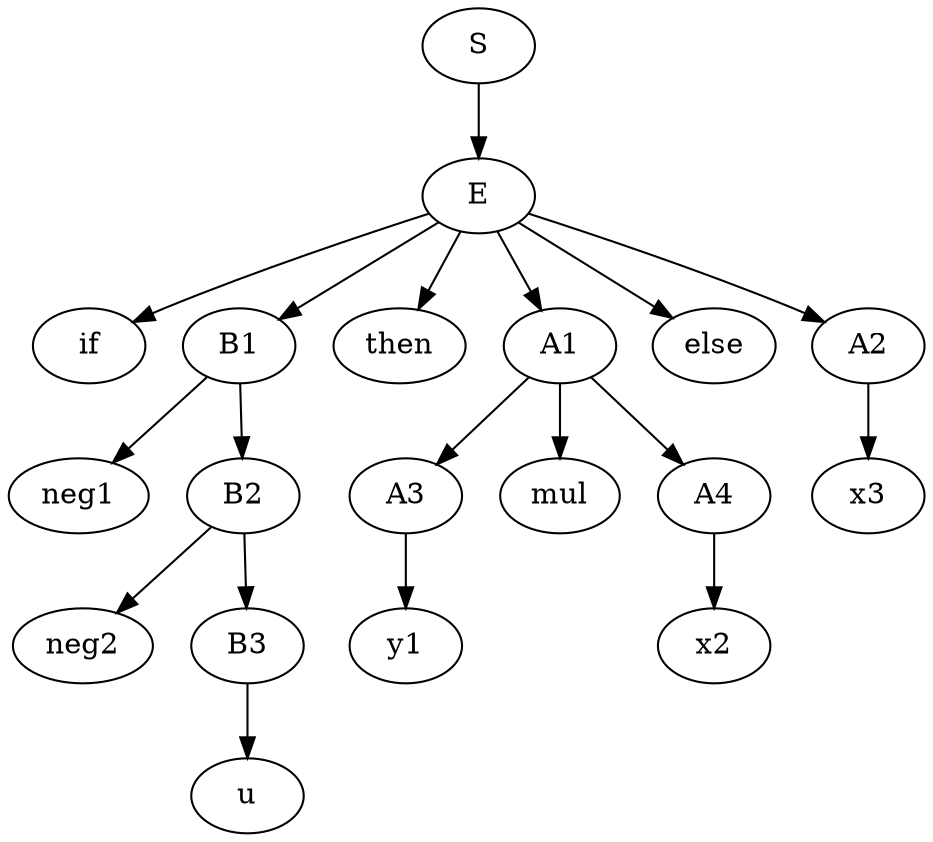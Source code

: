 digraph G {  
  ordering=in ;
  S[texlbl="$\langle S \rangle$"];
  S -> E
  E[texlbl="$\langle E \rangle$"];
  E -> if
  if[texlbl="if"];
  E -> B1
  B1[texlbl="$\langle B \rangle$"]; 
  B1 -> neg1
  neg1[texlbl="$\neg$"]; 
  B1 -> B2
  B2[texlbl="$\langle B \rangle$"]; 
  B2 -> neg2
  neg2[texlbl="$\neg$"]; 
  B2 -> B3
  B3[texlbl="$\langle B \rangle$"]; 
  B3 -> u 
  u[texlbl="$u$"];


  E -> then
  then[texlbl="then"];
  E -> A1
  A1[texlbl="$\langle A \rangle$"]; 
  E -> else
  else[texlbl="else"];
  E -> A2
  A2[texlbl="$\langle A \rangle$"]; 

  A1 -> A3
  A3[texlbl="$\langle A \rangle$"]; 
  A1 -> mul
  mul[texlbl="$+$"];
  A1 -> A4
  A4[texlbl="$\langle A \rangle$"]; 
  A3 -> y1
  A4 -> x2
  y1[texlbl="$y$"];
  x2[texlbl="$x$"];

  A2 -> x3
  x3[texlbl="$x$"];
}

